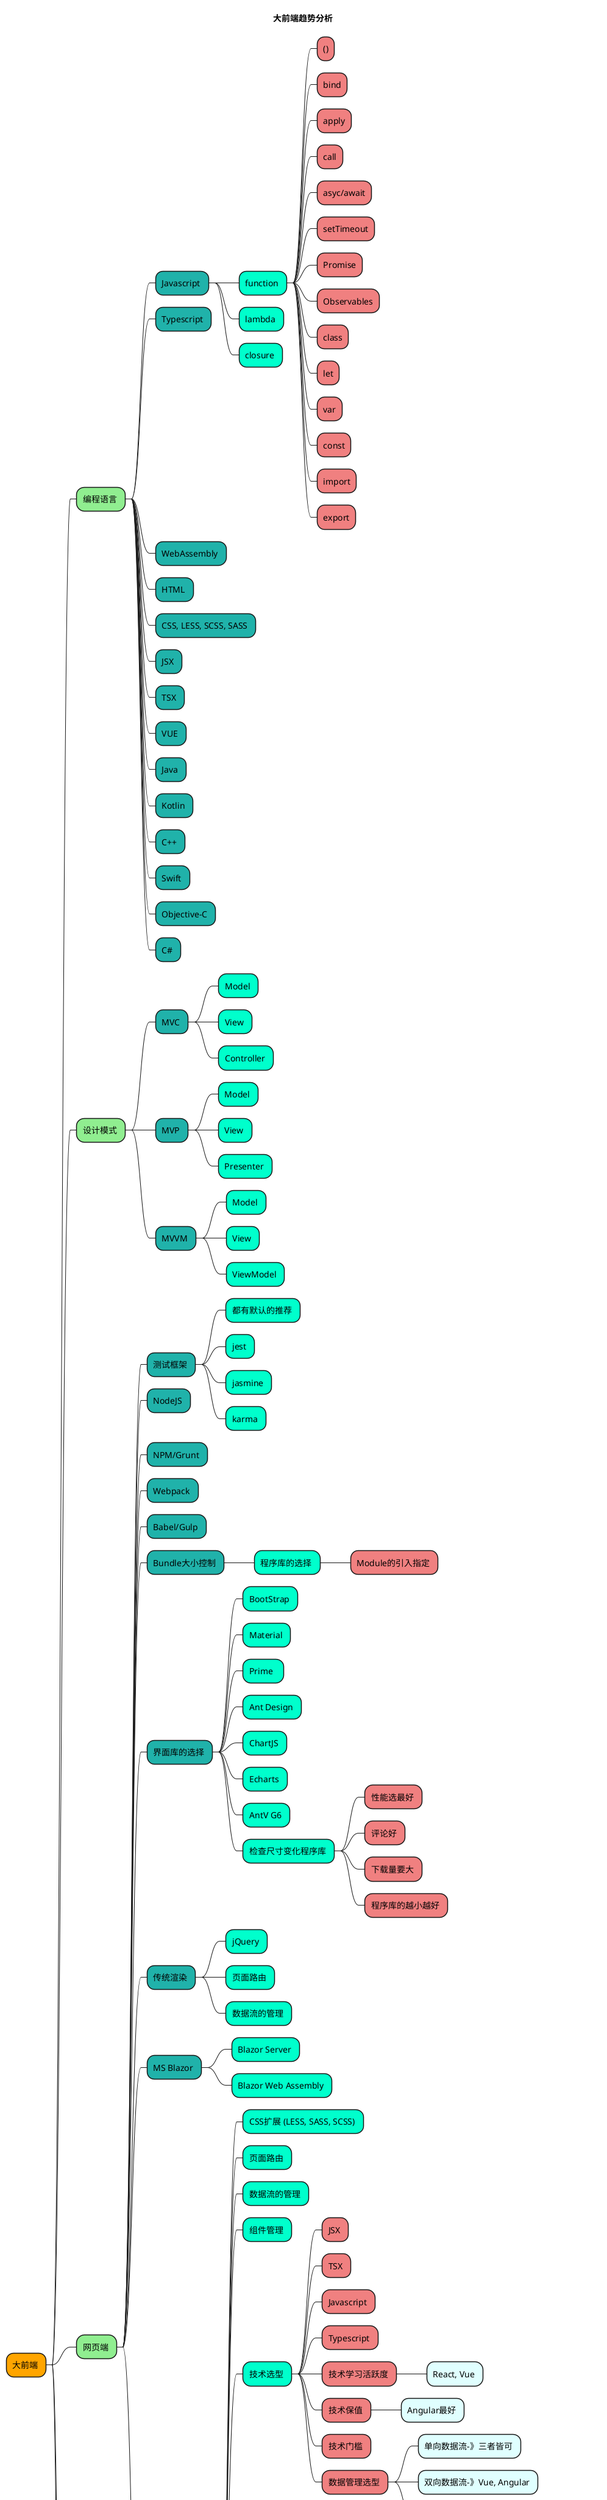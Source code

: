 @startmindmap
<style>
mindmapDiagram {
    .level1 {
        BackgroundColor Orange
    }
    .level2 {
        BackgroundColor lightgreen
    }
    .level3 {
        BackgroundColor LightSeaGreen
    }

    .level4 {
        BackgroundColor #00ffcc
    }

    .level5 {
        BackgroundColor LightCoral
    }
    .level6 {
        BackgroundColor LightCyan
    }
    .level7 {
        BackgroundColor LightGoldenRodYellow
    }
    .level8 {
        BackgroundColor LightGrey
    }
    .level9 {
        BackgroundColor LightSalmon
    }
    .level10 {
        BackgroundColor LightYellow
    }
}
</style>
title 大前端趋势分析


* 大前端 <<level1>>
** 编程语言 <<level2>>
*** Javascript <<level3>>
**** function <<level4>>
***** ()<<level5>>
***** bind<<level5>>
***** apply<<level5>>
***** call<<level5>>
***** asyc/await<<level5>>
***** setTimeout<<level5>>
***** Promise<<level5>>
***** Observables<<level5>>
***** class<<level5>>
***** let<<level5>>
***** var<<level5>>
***** const<<level5>>
***** import<<level5>>
***** export<<level5>>
**** lambda <<level4>>
**** closure <<level4>>
*** Typescript <<level3>>
*** WebAssembly <<level3>>
*** HTML <<level3>>
*** CSS, LESS, SCSS, SASS <<level3>>
*** JSX <<level3>>
*** TSX <<level3>>
*** VUE <<level3>>
*** Java <<level3>>
*** Kotlin <<level3>>
*** C++ <<level3>>
*** Swift <<level3>>
*** Objective-C <<level3>>
*** C# <<level3>>


** 设计模式 <<level2>>
*** MVC <<level3>>
**** Model <<level4>>
**** View <<level4>>
**** Controller <<level4>>
*** MVP <<level3>>
**** Model <<level4>>
**** View <<level4>>
**** Presenter <<level4>>
*** MVVM <<level3>>
**** Model <<level4>>
**** View <<level4>>
**** ViewModel <<level4>>

** 网页端 <<level2>>
*** 测试框架 <<level3>>
**** 都有默认的推荐 <<level4>>
**** jest <<level4>>
**** jasmine <<level4>>
**** karma <<level4>>
*** NodeJS <<level3>>
*** NPM/Grunt <<level3>>
*** Webpack <<level3>>
*** Babel/Gulp <<level3>>
*** Bundle大小控制 <<level3>>
**** 程序库的选择 <<level4>>
***** Module的引入指定 <<level5>>
*** 界面库的选择 <<level3>>
**** BootStrap <<level4>>
**** Material <<level4>>
**** Prime  <<level4>>
**** Ant Design <<level4>>
**** ChartJS <<level4>>
**** Echarts <<level4>>
**** AntV G6 <<level4>>
**** 检查尺寸变化程序库 <<level4>>
***** 性能选最好 <<level5>>
***** 评论好 <<level5>>
***** 下载量要大 <<level5>>
***** 程序库的越小越好 <<level5>>
*** 传统渲染 <<level3>>
**** jQuery <<level4>>
**** 页面路由 <<level4>>
**** 数据流的管理 <<level4>>
*** MS Blazor <<level3>>
**** Blazor Server <<level4>>
**** Blazor Web Assembly <<level4>>
*** 单页应用程序 <<level3>>
**** CSS扩展 (LESS, SASS, SCSS) <<level4>>
**** 页面路由 <<level4>>
**** 数据流的管理 <<level4>>
**** 组件管理 <<level4>>
**** 技术选型 <<level4>>
***** JSX <<level5>>
***** TSX <<level5>>
***** Javascript <<level5>>
***** Typescript <<level5>>
***** 技术学习活跃度 <<level5>>
****** React, Vue <<level6>>
***** 技术保值 <<level5>>
****** Angular最好 <<level6>>
***** 技术门槛 <<level5>>
***** 数据管理选型 <<level5>>
****** 单向数据流-》三者皆可 <<level6>>
****** 双向数据流-》Vue, Angular <<level6>>
****** 依赖注入-》Angular <<level6>>
**** 技术种类 <<level4>>
***** AngularJS <<level5>>
***** React <<level5>>
****** Class组件 <<level6>>
****** 函数组件 <<level6>>
****** Hooks <<level6>>
****** 单向数据流 <<level6>>
****** JSX <<level6>>
****** Redux <<level6>>
******* Store <<level7>>
******* Reducer <<level7>>
******* Effect <<level7>>
******* Action <<level7>>
******* Selector <<level7>>
***** Vue <<level5>>
****** VueX <<level6>>
******* Store <<level7>>
******* Mutation/Compute <<level7>>
******* Action <<level7>>
******* Getter <<level7>>
****** 单向数据流 <<level6>>
****** 双向数据流 <<level6>>
***** Angular <<level5>>
****** 依赖注入 (Service) <<level6>>
****** Directives <<level6>>
****** Module <<level6>>
****** 单向数据流 <<level6>>
******* NgRX <<level7>>
******** Store <<level8>>
******** Reducer <<level8>>
******** Effect <<level8>>
******** Action <<level8>>
******** Selector <<level8>>
****** 双向数据流 <<level6>>
******* Input [] <<level7>>
******* Output () <<level7>>

** 移动（手机端）<<level2>>

*** 跨平台 <<level3>>
**** Flash <<level4>>
***** ActionScript 2/3 <<level5>>
**** QT <<level4>>
***** C++ <<level5>>
**** Unreal Engine <<level4>>
***** C++ <<level5>>
**** Unity 3D <<level4>>
***** C# <<level5>>
**** Xamarin <<level4>>
***** C# <<level5>>
**** ionic <<level4>>
***** Angular <<level5>>
**** React Native <<level4>>
***** React <<level5>>
**** Fultter <<level4>>
***** Dart <<level5>>
*** 原生开发 <<level3>>
**** Android  <<level4>>
***** JPG  <<level6>>
***** SVG  <<level6>>
***** PNG  <<level6>>
***** XML  <<level6>>
***** Java  <<level6>>
***** Kotlin  <<level6>>
***** C/C++  <<level6>>
**** iOS  <<level4>>
***** PDF  <<level5>>
***** Objective-C  <<level5>>
***** Swift  <<level5>>
***** C/C++ <<level5>>
**** Windows Phone  <<level4>>
***** JPG  <<level5>>
***** SVG  <<level5>>
***** PNG  <<level5>>
***** C#  <<level5>>
***** WPF  <<level5>>
***** XAML  <<level5>>
** 桌面端 <<level2>>
*** Electron <<level3>>
**** Javascript, html, css <<level4>>
*** 逐渐没落的技术 <<level3>>
**** Java Swing <<level4>>
**** Delphi <<level4>>
*** Java FX <<level3>>
**** Java <<level4>>
*** MFC <<level3>>
**** C++ <<level4>>
*** WPF <<level3>>
**** C# <<level4>>
*** VB.Net <<level3>>
**** VB <<level4>>
*** WinForm <<level3>>
**** C# <<level4>>
*** QT <<level3>>
**** C++ <<level4>>
*** Unity 3D <<level3>>
**** C# <<level4>>
*** Unreal Engine <<level3>>
**** C++ <<level4>>
@endmindmap
